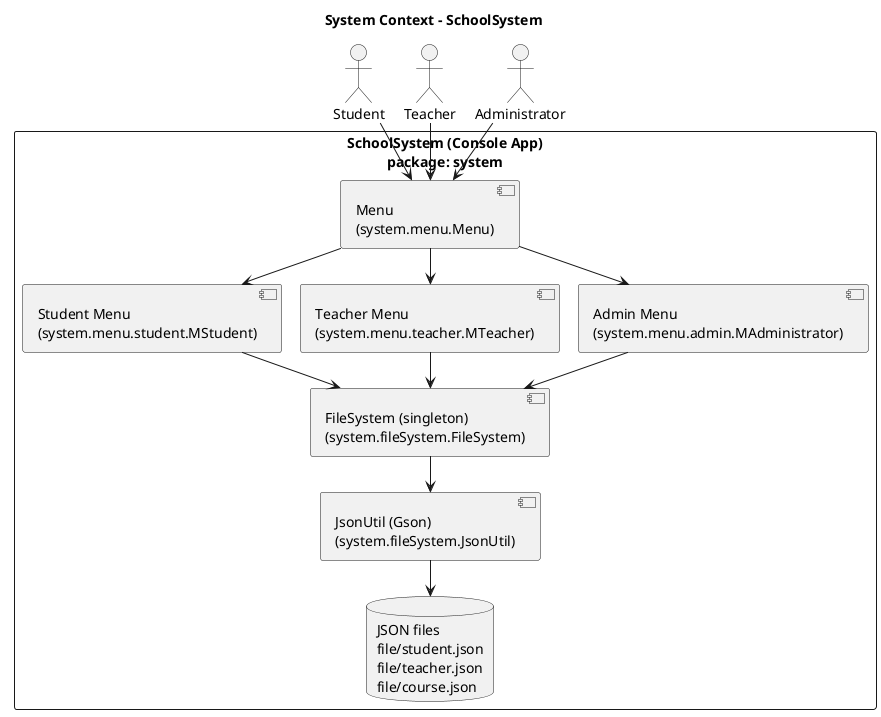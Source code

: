@startuml
!pragma layout smetana
title System Context - SchoolSystem
actor "Student" as StudentActor
actor "Teacher" as TeacherActor
actor "Administrator" as AdminActor
rectangle "SchoolSystem (Console App)\npackage: system" as App {
  component "Menu\n(system.menu.Menu)" as Menu
  component "Student Menu\n(system.menu.student.MStudent)" as MStudent
  component "Teacher Menu\n(system.menu.teacher.MTeacher)" as MTeacher
  component "Admin Menu\n(system.menu.admin.MAdministrator)" as MAdmin
  component "FileSystem (singleton)\n(system.fileSystem.FileSystem)" as FS
  component "JsonUtil (Gson)\n(system.fileSystem.JsonUtil)" as JU
  database "JSON files\nfile/student.json\nfile/teacher.json\nfile/course.json" as JSON
}
StudentActor --> Menu
TeacherActor --> Menu
AdminActor   --> Menu
Menu --> MStudent
Menu --> MTeacher
Menu --> MAdmin
MStudent --> FS
MTeacher --> FS
MAdmin   --> FS
FS --> JU
JU --> JSON
@enduml